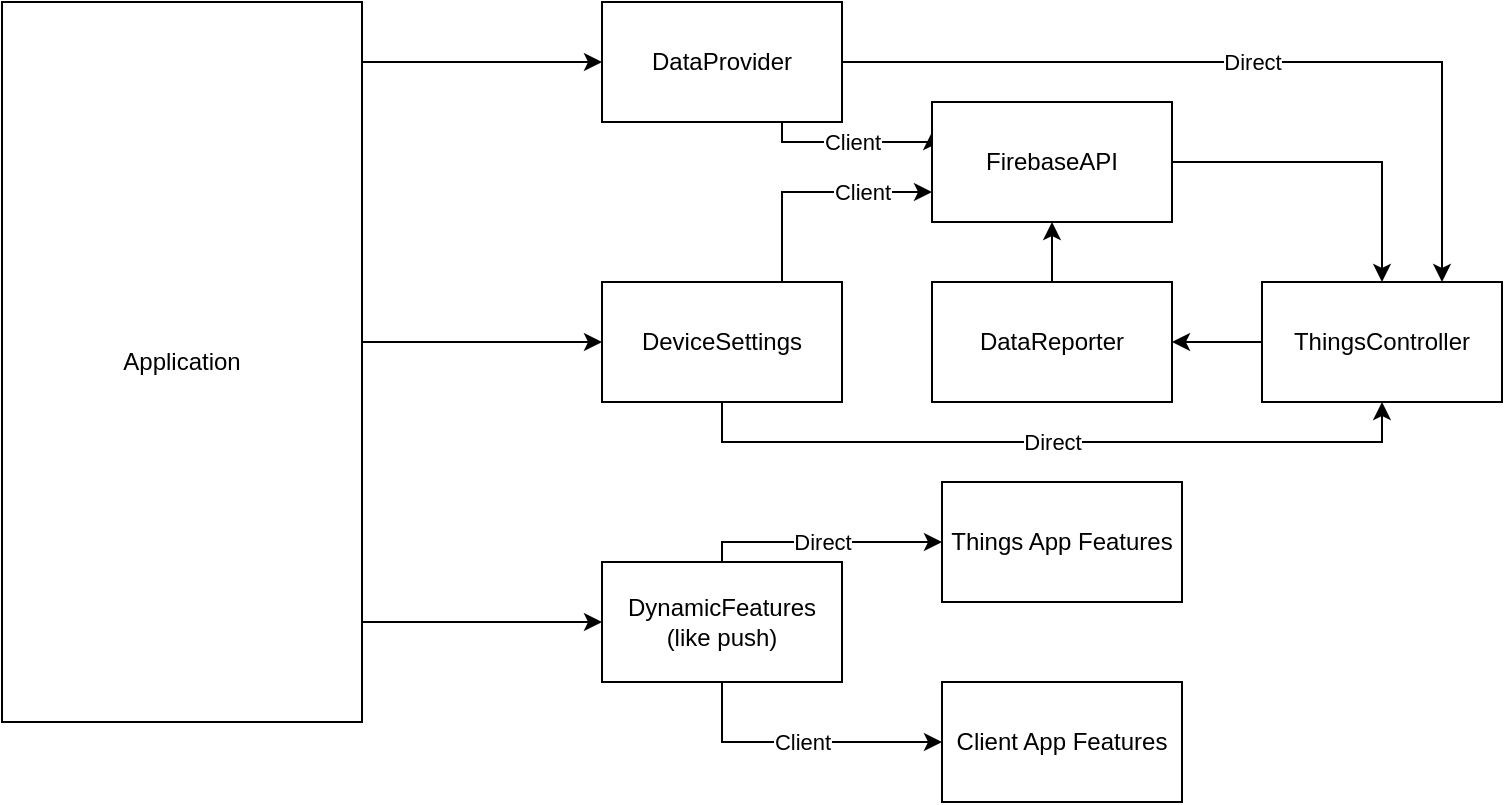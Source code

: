 <mxfile version="11.2.8" pages="1"><diagram id="0DUW4sx0U6Z8YjXhbEXv" name="Page-1"><mxGraphModel dx="984" dy="544" grid="1" gridSize="10" guides="1" tooltips="1" connect="1" arrows="1" fold="1" page="1" pageScale="1" pageWidth="850" pageHeight="1100" math="0" shadow="0"><root><mxCell id="0"/><mxCell id="1" parent="0"/><mxCell id="RZih2sDTlolS2IBsgSId-17" style="edgeStyle=orthogonalEdgeStyle;rounded=0;orthogonalLoop=1;jettySize=auto;html=1;exitX=1;exitY=0.5;exitDx=0;exitDy=0;" edge="1" parent="1" source="RZih2sDTlolS2IBsgSId-2" target="RZih2sDTlolS2IBsgSId-3"><mxGeometry relative="1" as="geometry"><Array as="points"><mxPoint x="260" y="120"/></Array></mxGeometry></mxCell><mxCell id="RZih2sDTlolS2IBsgSId-19" value="" style="edgeStyle=orthogonalEdgeStyle;rounded=0;orthogonalLoop=1;jettySize=auto;html=1;entryX=0;entryY=0.5;entryDx=0;entryDy=0;" edge="1" parent="1" source="RZih2sDTlolS2IBsgSId-2" target="RZih2sDTlolS2IBsgSId-11"><mxGeometry relative="1" as="geometry"><mxPoint x="340" y="290" as="targetPoint"/><Array as="points"><mxPoint x="320" y="260"/><mxPoint x="320" y="260"/></Array></mxGeometry></mxCell><mxCell id="RZih2sDTlolS2IBsgSId-27" style="edgeStyle=orthogonalEdgeStyle;rounded=0;orthogonalLoop=1;jettySize=auto;html=1;" edge="1" parent="1" source="RZih2sDTlolS2IBsgSId-2" target="RZih2sDTlolS2IBsgSId-15"><mxGeometry relative="1" as="geometry"><Array as="points"><mxPoint x="280" y="400"/><mxPoint x="280" y="400"/></Array></mxGeometry></mxCell><mxCell id="RZih2sDTlolS2IBsgSId-2" value="Application" style="rounded=0;whiteSpace=wrap;html=1;" vertex="1" parent="1"><mxGeometry x="80" y="90" width="180" height="360" as="geometry"/></mxCell><mxCell id="RZih2sDTlolS2IBsgSId-25" value="Direct" style="edgeStyle=orthogonalEdgeStyle;rounded=0;orthogonalLoop=1;jettySize=auto;html=1;exitX=1;exitY=0.5;exitDx=0;exitDy=0;entryX=0.75;entryY=0;entryDx=0;entryDy=0;" edge="1" parent="1" source="RZih2sDTlolS2IBsgSId-3" target="RZih2sDTlolS2IBsgSId-6"><mxGeometry relative="1" as="geometry"/></mxCell><mxCell id="RZih2sDTlolS2IBsgSId-40" value="Client" style="edgeStyle=orthogonalEdgeStyle;rounded=0;orthogonalLoop=1;jettySize=auto;html=1;exitX=0.75;exitY=1;exitDx=0;exitDy=0;entryX=0;entryY=0.25;entryDx=0;entryDy=0;" edge="1" parent="1" source="RZih2sDTlolS2IBsgSId-3" target="RZih2sDTlolS2IBsgSId-8"><mxGeometry relative="1" as="geometry"><Array as="points"><mxPoint x="470" y="160"/><mxPoint x="545" y="160"/></Array></mxGeometry></mxCell><mxCell id="RZih2sDTlolS2IBsgSId-3" value="DataProvider" style="rounded=0;whiteSpace=wrap;html=1;" vertex="1" parent="1"><mxGeometry x="380" y="90" width="120" height="60" as="geometry"/></mxCell><mxCell id="RZih2sDTlolS2IBsgSId-38" value="" style="edgeStyle=orthogonalEdgeStyle;rounded=0;orthogonalLoop=1;jettySize=auto;html=1;" edge="1" parent="1" source="RZih2sDTlolS2IBsgSId-6" target="RZih2sDTlolS2IBsgSId-37"><mxGeometry relative="1" as="geometry"/></mxCell><mxCell id="RZih2sDTlolS2IBsgSId-6" value="ThingsController" style="rounded=0;whiteSpace=wrap;html=1;" vertex="1" parent="1"><mxGeometry x="710" y="230" width="120" height="60" as="geometry"/></mxCell><mxCell id="RZih2sDTlolS2IBsgSId-43" style="edgeStyle=orthogonalEdgeStyle;rounded=0;orthogonalLoop=1;jettySize=auto;html=1;exitX=1;exitY=0.5;exitDx=0;exitDy=0;" edge="1" parent="1" source="RZih2sDTlolS2IBsgSId-8" target="RZih2sDTlolS2IBsgSId-6"><mxGeometry relative="1" as="geometry"/></mxCell><mxCell id="RZih2sDTlolS2IBsgSId-8" value="FirebaseAPI" style="rounded=0;whiteSpace=wrap;html=1;" vertex="1" parent="1"><mxGeometry x="545" y="140" width="120" height="60" as="geometry"/></mxCell><mxCell id="RZih2sDTlolS2IBsgSId-24" value="Direct" style="edgeStyle=orthogonalEdgeStyle;rounded=0;orthogonalLoop=1;jettySize=auto;html=1;exitX=0.5;exitY=1;exitDx=0;exitDy=0;entryX=0.5;entryY=1;entryDx=0;entryDy=0;" edge="1" parent="1" source="RZih2sDTlolS2IBsgSId-11" target="RZih2sDTlolS2IBsgSId-6"><mxGeometry relative="1" as="geometry"/></mxCell><mxCell id="RZih2sDTlolS2IBsgSId-41" value="Client" style="edgeStyle=orthogonalEdgeStyle;rounded=0;orthogonalLoop=1;jettySize=auto;html=1;exitX=0.75;exitY=0;exitDx=0;exitDy=0;entryX=0;entryY=0.75;entryDx=0;entryDy=0;" edge="1" parent="1" source="RZih2sDTlolS2IBsgSId-11" target="RZih2sDTlolS2IBsgSId-8"><mxGeometry x="0.417" relative="1" as="geometry"><mxPoint as="offset"/></mxGeometry></mxCell><mxCell id="RZih2sDTlolS2IBsgSId-11" value="DeviceSettings" style="rounded=0;whiteSpace=wrap;html=1;" vertex="1" parent="1"><mxGeometry x="380" y="230" width="120" height="60" as="geometry"/></mxCell><mxCell id="RZih2sDTlolS2IBsgSId-35" value="Client" style="edgeStyle=orthogonalEdgeStyle;rounded=0;orthogonalLoop=1;jettySize=auto;html=1;exitX=0.5;exitY=1;exitDx=0;exitDy=0;entryX=0;entryY=0.5;entryDx=0;entryDy=0;" edge="1" parent="1" source="RZih2sDTlolS2IBsgSId-15" target="RZih2sDTlolS2IBsgSId-33"><mxGeometry relative="1" as="geometry"/></mxCell><mxCell id="RZih2sDTlolS2IBsgSId-36" value="Direct" style="edgeStyle=orthogonalEdgeStyle;rounded=0;orthogonalLoop=1;jettySize=auto;html=1;exitX=0.5;exitY=0;exitDx=0;exitDy=0;" edge="1" parent="1" source="RZih2sDTlolS2IBsgSId-15" target="RZih2sDTlolS2IBsgSId-32"><mxGeometry relative="1" as="geometry"><Array as="points"><mxPoint x="440" y="360"/></Array></mxGeometry></mxCell><mxCell id="RZih2sDTlolS2IBsgSId-15" value="DynamicFeatures (like push)" style="rounded=0;whiteSpace=wrap;html=1;" vertex="1" parent="1"><mxGeometry x="380" y="370" width="120" height="60" as="geometry"/></mxCell><mxCell id="RZih2sDTlolS2IBsgSId-32" value="Things App Features" style="rounded=0;whiteSpace=wrap;html=1;" vertex="1" parent="1"><mxGeometry x="550" y="330" width="120" height="60" as="geometry"/></mxCell><mxCell id="RZih2sDTlolS2IBsgSId-33" value="Client App Features" style="rounded=0;whiteSpace=wrap;html=1;" vertex="1" parent="1"><mxGeometry x="550" y="430" width="120" height="60" as="geometry"/></mxCell><mxCell id="RZih2sDTlolS2IBsgSId-39" value="" style="edgeStyle=orthogonalEdgeStyle;rounded=0;orthogonalLoop=1;jettySize=auto;html=1;" edge="1" parent="1" source="RZih2sDTlolS2IBsgSId-37" target="RZih2sDTlolS2IBsgSId-8"><mxGeometry relative="1" as="geometry"/></mxCell><mxCell id="RZih2sDTlolS2IBsgSId-37" value="DataReporter" style="rounded=0;whiteSpace=wrap;html=1;" vertex="1" parent="1"><mxGeometry x="545" y="230" width="120" height="60" as="geometry"/></mxCell></root></mxGraphModel></diagram></mxfile>